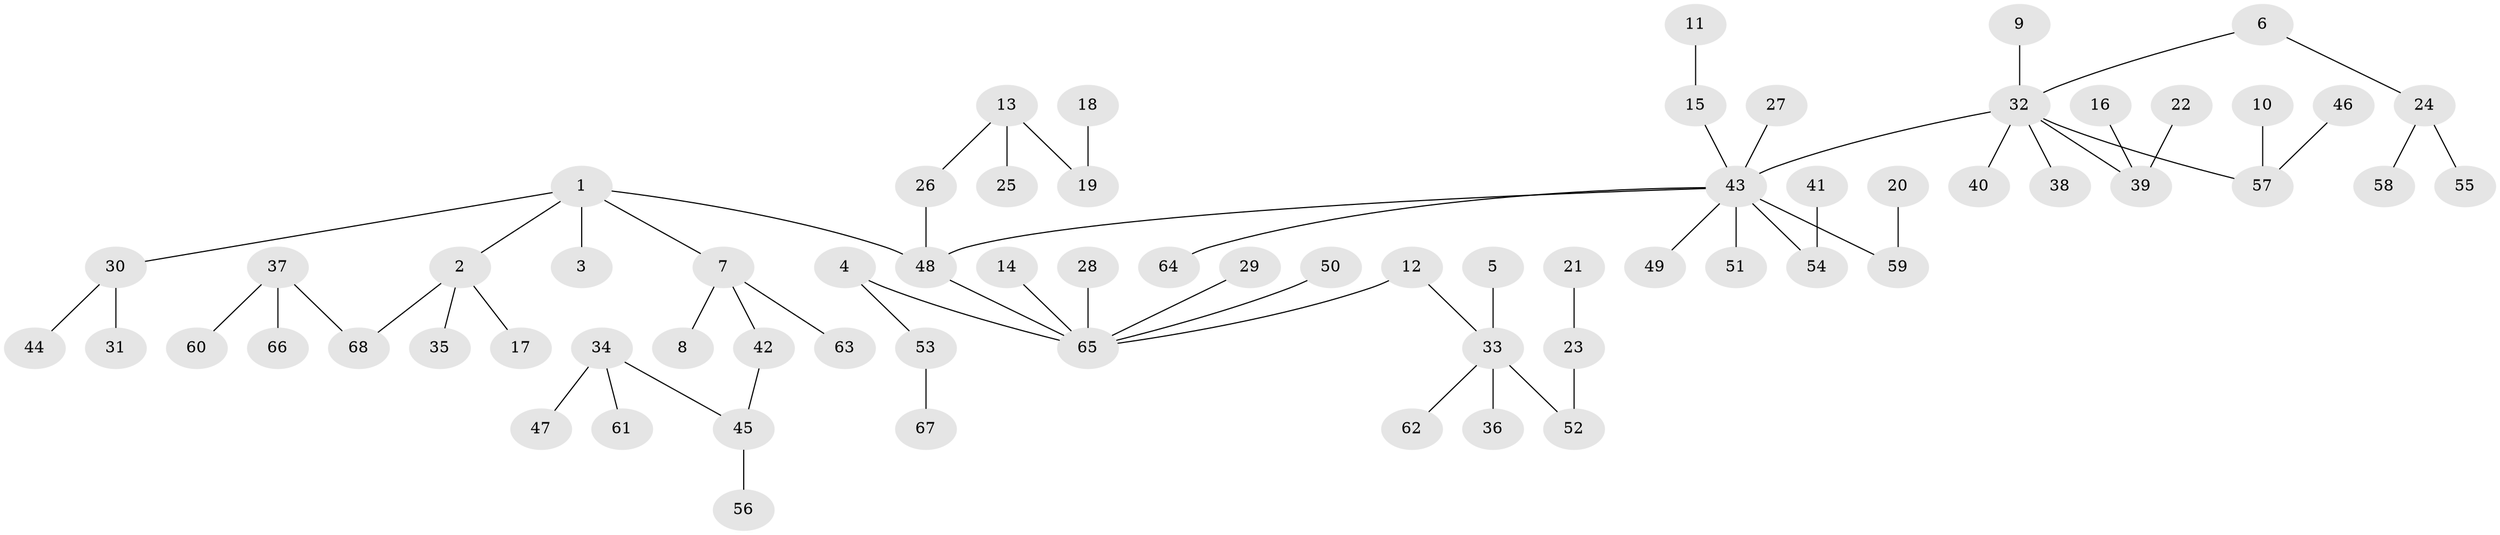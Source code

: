 // original degree distribution, {9: 0.007352941176470588, 5: 0.022058823529411766, 4: 0.051470588235294115, 7: 0.007352941176470588, 6: 0.007352941176470588, 3: 0.18382352941176472, 1: 0.4852941176470588, 2: 0.23529411764705882}
// Generated by graph-tools (version 1.1) at 2025/50/03/09/25 03:50:20]
// undirected, 68 vertices, 67 edges
graph export_dot {
graph [start="1"]
  node [color=gray90,style=filled];
  1;
  2;
  3;
  4;
  5;
  6;
  7;
  8;
  9;
  10;
  11;
  12;
  13;
  14;
  15;
  16;
  17;
  18;
  19;
  20;
  21;
  22;
  23;
  24;
  25;
  26;
  27;
  28;
  29;
  30;
  31;
  32;
  33;
  34;
  35;
  36;
  37;
  38;
  39;
  40;
  41;
  42;
  43;
  44;
  45;
  46;
  47;
  48;
  49;
  50;
  51;
  52;
  53;
  54;
  55;
  56;
  57;
  58;
  59;
  60;
  61;
  62;
  63;
  64;
  65;
  66;
  67;
  68;
  1 -- 2 [weight=1.0];
  1 -- 3 [weight=1.0];
  1 -- 7 [weight=1.0];
  1 -- 30 [weight=1.0];
  1 -- 48 [weight=1.0];
  2 -- 17 [weight=1.0];
  2 -- 35 [weight=1.0];
  2 -- 68 [weight=1.0];
  4 -- 53 [weight=1.0];
  4 -- 65 [weight=1.0];
  5 -- 33 [weight=1.0];
  6 -- 24 [weight=1.0];
  6 -- 32 [weight=1.0];
  7 -- 8 [weight=1.0];
  7 -- 42 [weight=1.0];
  7 -- 63 [weight=1.0];
  9 -- 32 [weight=1.0];
  10 -- 57 [weight=1.0];
  11 -- 15 [weight=1.0];
  12 -- 33 [weight=1.0];
  12 -- 65 [weight=1.0];
  13 -- 19 [weight=1.0];
  13 -- 25 [weight=1.0];
  13 -- 26 [weight=1.0];
  14 -- 65 [weight=1.0];
  15 -- 43 [weight=1.0];
  16 -- 39 [weight=1.0];
  18 -- 19 [weight=1.0];
  20 -- 59 [weight=1.0];
  21 -- 23 [weight=1.0];
  22 -- 39 [weight=1.0];
  23 -- 52 [weight=1.0];
  24 -- 55 [weight=1.0];
  24 -- 58 [weight=1.0];
  26 -- 48 [weight=1.0];
  27 -- 43 [weight=1.0];
  28 -- 65 [weight=1.0];
  29 -- 65 [weight=1.0];
  30 -- 31 [weight=1.0];
  30 -- 44 [weight=1.0];
  32 -- 38 [weight=1.0];
  32 -- 39 [weight=1.0];
  32 -- 40 [weight=1.0];
  32 -- 43 [weight=1.0];
  32 -- 57 [weight=1.0];
  33 -- 36 [weight=1.0];
  33 -- 52 [weight=1.0];
  33 -- 62 [weight=1.0];
  34 -- 45 [weight=1.0];
  34 -- 47 [weight=1.0];
  34 -- 61 [weight=1.0];
  37 -- 60 [weight=1.0];
  37 -- 66 [weight=1.0];
  37 -- 68 [weight=1.0];
  41 -- 54 [weight=1.0];
  42 -- 45 [weight=1.0];
  43 -- 48 [weight=1.0];
  43 -- 49 [weight=1.0];
  43 -- 51 [weight=1.0];
  43 -- 54 [weight=1.0];
  43 -- 59 [weight=1.0];
  43 -- 64 [weight=1.0];
  45 -- 56 [weight=1.0];
  46 -- 57 [weight=1.0];
  48 -- 65 [weight=1.0];
  50 -- 65 [weight=1.0];
  53 -- 67 [weight=1.0];
}
